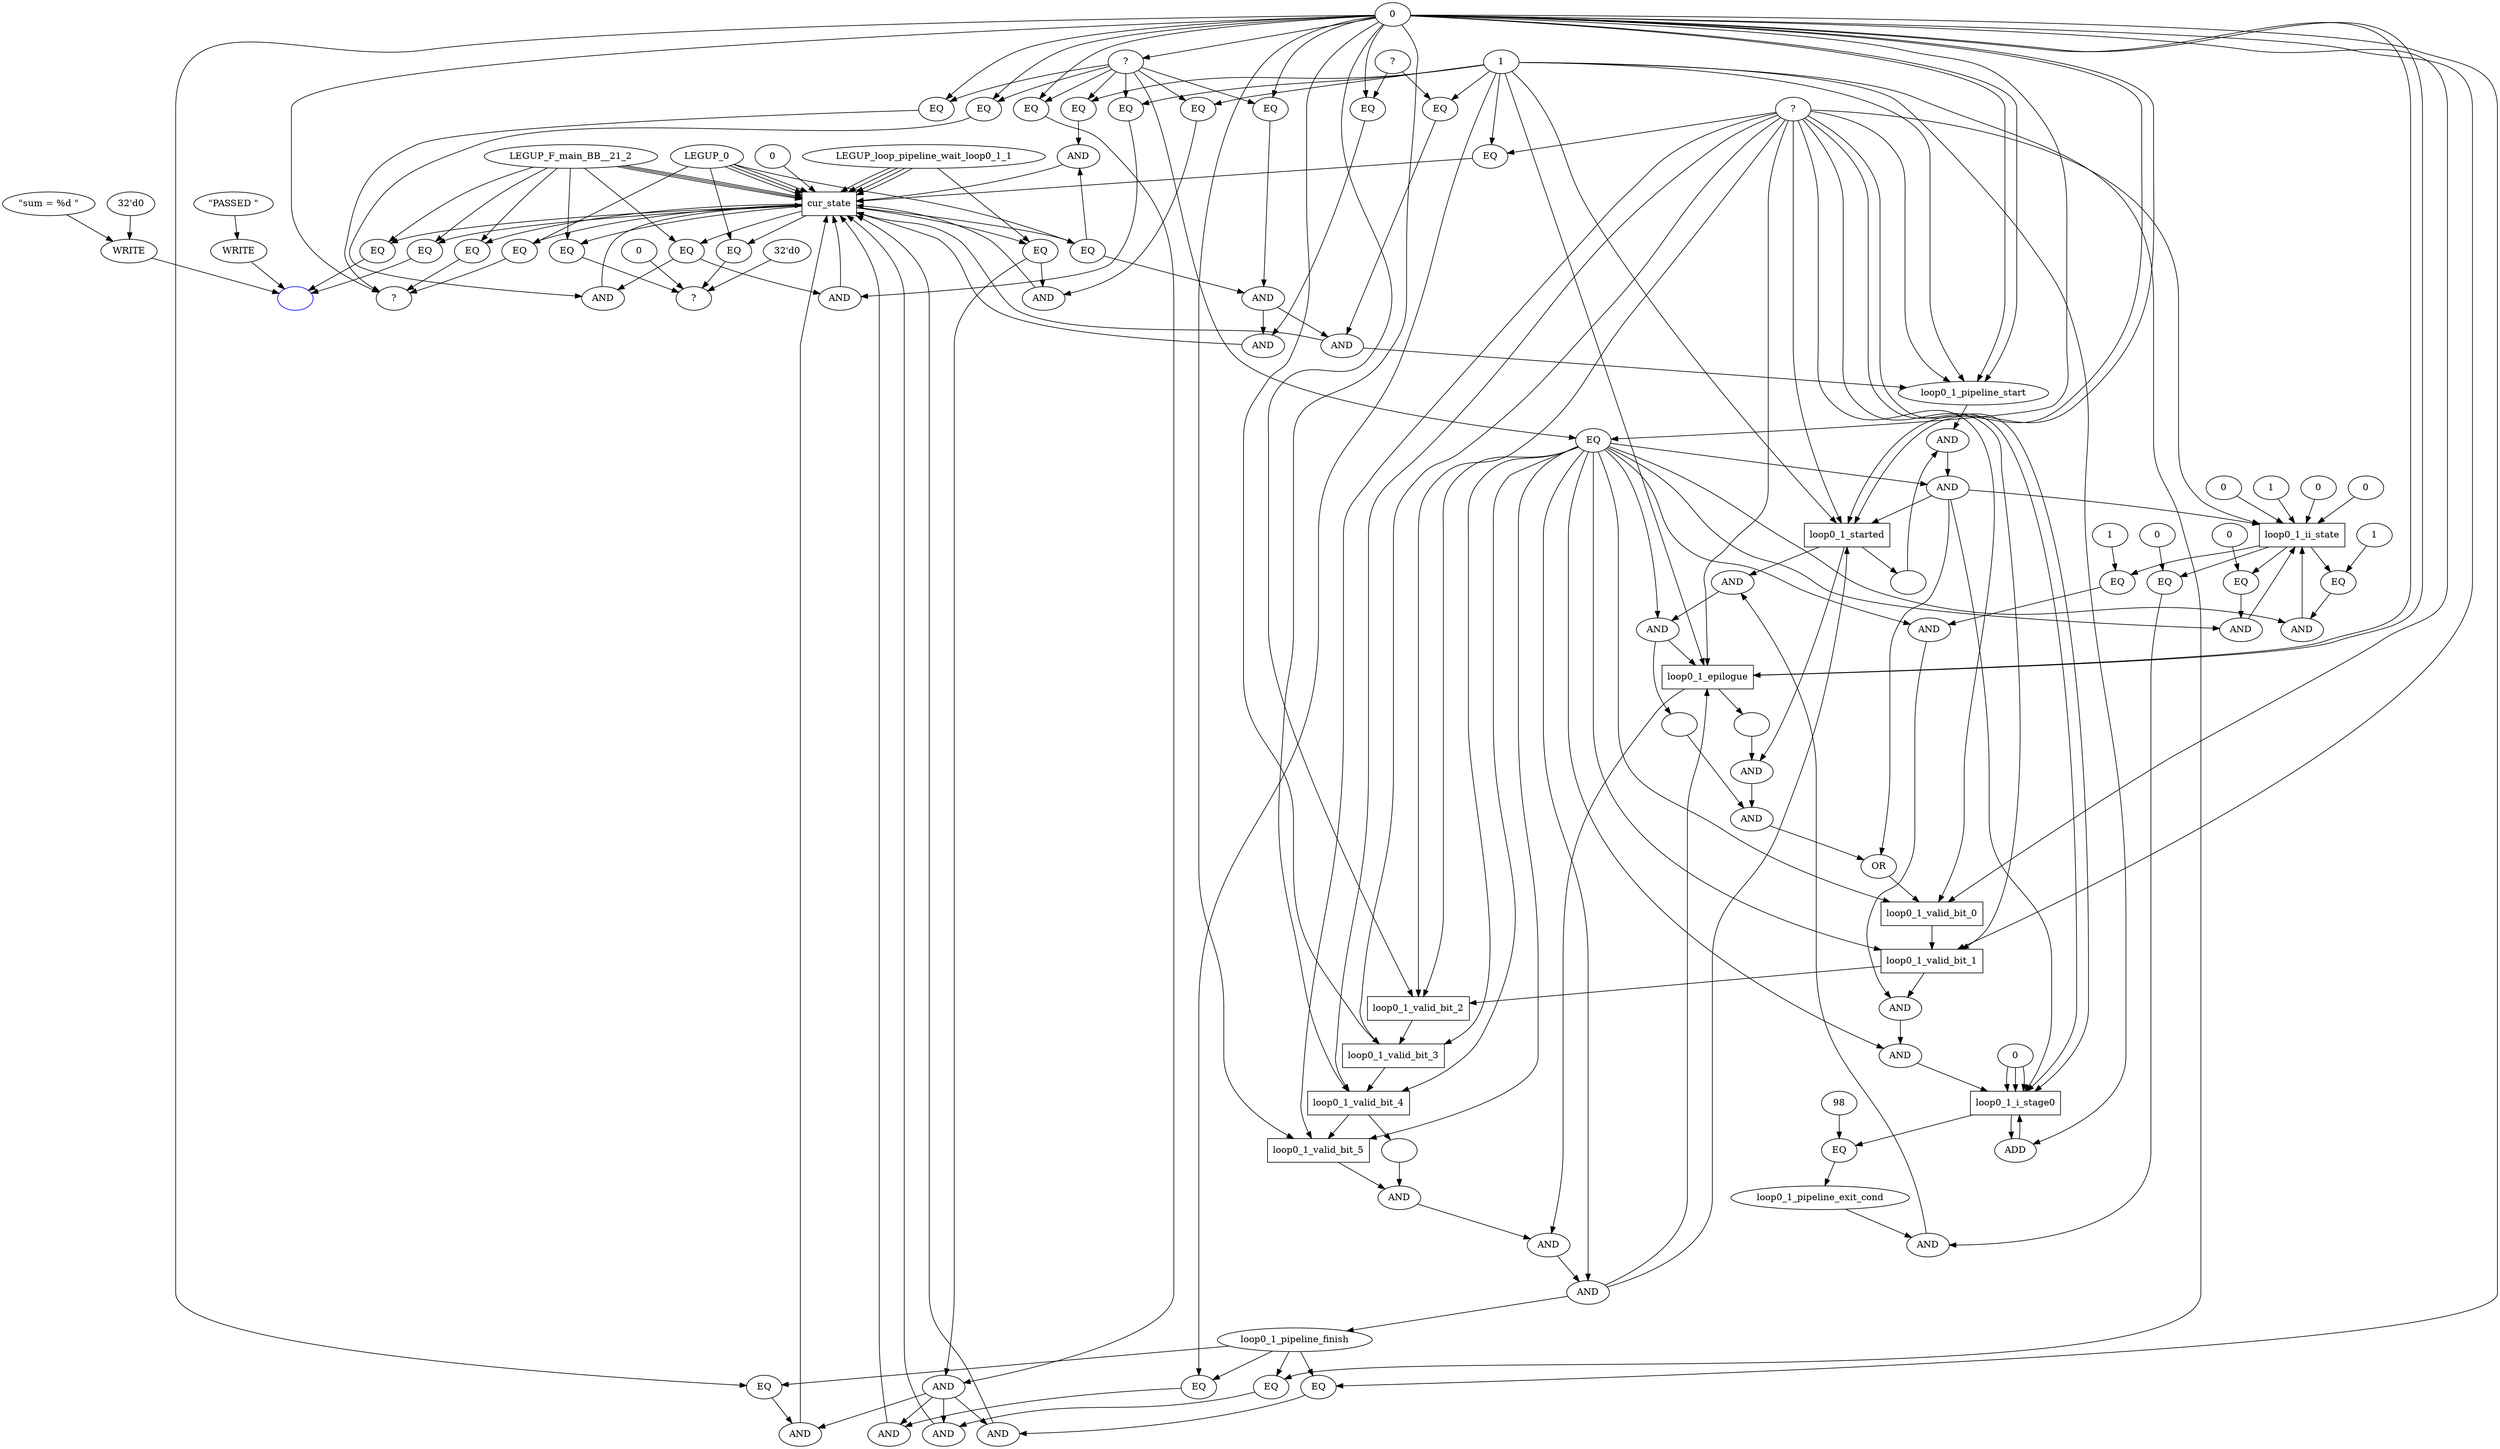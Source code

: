 //----------------------------------------------------------------------------//
// Generated by LegUp High-Level Synthesis Tool Version 4.0 (http://legup.org)
// Compiled: Mon Jun  4 15:32:40 2018
// University of Toronto
// For research and academic purposes only. Commercial use is prohibited.
// Please send bugs to: legup@eecg.toronto.edu
// Date: Wed Jan  2 17:37:41 2019
//----------------------------------------------------------------------------//

digraph {
Node0x40f0940[label="?"];
Node0x40f0e10[label="0"];
Node0x40f0e10 -> Node0x40f0940;
Node0x40f1030[label="EQ"];
Node0x40f1030 -> Node0x40f0940;
Node0x40f1430[label="EQ"];
Node0x40f1430 -> Node0x40f0940;
Node0x40ffb30[label="EQ"];
Node0x40ffb30 -> Node0x40f0940;
Node0x40f0bc0[label="?"];
Node0x40ffe20[label="0"];
Node0x40ffe20 -> Node0x40f0bc0;
Node0x4100020[label="32'd0"];
Node0x4100020 -> Node0x40f0bc0;
Node0x4100240[label="EQ"];
Node0x4100240 -> Node0x40f0bc0;
Node0x4100510[label="EQ"];
Node0x4100510 -> Node0x40f0bc0;
Node0x4174730[label="",color=blue,color=blue];
Node0x4174830[label="WRITE"];
Node0x4174830 -> Node0x4174730;
Node0x4174e90[label="WRITE"];
Node0x4174e90 -> Node0x4174730;
Node0x4175290[label="EQ"];
Node0x4175290 -> Node0x4174730;
Node0x4175580[label="EQ"];
Node0x4175580 -> Node0x4174730;
Node0x40f0a90[label="?"];
Node0x40f0a90 -> Node0x40f1030;
Node0x40f0e10 -> Node0x40f1030;
Node0x40f2670[label="cur_state",shape=box];
Node0x40f2670 -> Node0x40f1430;
Node0x40f2850[label="LEGUP_0"];
Node0x40f2850 -> Node0x40f1430;
Node0x40f2670 -> Node0x40ffb30;
Node0x40f2d20[label="LEGUP_F_main_BB__21_2"];
Node0x40f2d20 -> Node0x40ffb30;
Node0x40f2670 -> Node0x4100240;
Node0x40f2850 -> Node0x4100240;
Node0x40f2670 -> Node0x4100510;
Node0x40f2d20 -> Node0x4100510;
Node0x4174a50[label="\"sum = %d \""];
Node0x4174a50 -> Node0x4174830;
Node0x4174c70[label="32'd0"];
Node0x4174c70 -> Node0x4174830;
Node0x4175090[label="\"PASSED \""];
Node0x4175090 -> Node0x4174e90;
Node0x40f2670 -> Node0x4175290;
Node0x40f2d20 -> Node0x4175290;
Node0x40f2670 -> Node0x4175580;
Node0x40f2d20 -> Node0x4175580;
Node0x40f0e10 -> Node0x40f0a90;
Node0x40f2850 -> Node0x40f2670;
Node0x40f2a70[label="LEGUP_loop_pipeline_wait_loop0_1_1"];
Node0x40f2a70 -> Node0x40f2670;
Node0x40f2850 -> Node0x40f2670;
Node0x40f2a70 -> Node0x40f2670;
Node0x40f2d20 -> Node0x40f2670;
Node0x40f2a70 -> Node0x40f2670;
Node0x40f2d20 -> Node0x40f2670;
Node0x40f2a70 -> Node0x40f2670;
Node0x40f2d20 -> Node0x40f2670;
Node0x40f2850 -> Node0x40f2670;
Node0x40f2e40[label="0"];
Node0x40f2e40 -> Node0x40f2670;
Node0x40f3310[label="AND"];
Node0x40f3310 -> Node0x40f2670;
Node0x40f3c80[label="AND"];
Node0x40f3c80 -> Node0x40f2670;
Node0x40f4710[label="AND"];
Node0x40f4710 -> Node0x40f2670;
Node0x40f4c40[label="AND"];
Node0x40f4c40 -> Node0x40f2670;
Node0x40f53e0[label="AND"];
Node0x40f53e0 -> Node0x40f2670;
Node0x40fdb30[label="AND"];
Node0x40fdb30 -> Node0x40f2670;
Node0x40fe0f0[label="AND"];
Node0x40fe0f0 -> Node0x40f2670;
Node0x40fe620[label="AND"];
Node0x40fe620 -> Node0x40f2670;
Node0x40feb50[label="AND"];
Node0x40feb50 -> Node0x40f2670;
Node0x40ff2f0[label="AND"];
Node0x40ff2f0 -> Node0x40f2670;
Node0x40ff820[label="EQ"];
Node0x40ff820 -> Node0x40f2670;
Node0x40f3510[label="EQ"];
Node0x40f3510 -> Node0x40f3310;
Node0x40f3810[label="EQ"];
Node0x40f3810 -> Node0x40f3310;
Node0x40f3e60[label="AND"];
Node0x40f3e60 -> Node0x40f3c80;
Node0x40f43d0[label="EQ"];
Node0x40f43d0 -> Node0x40f3c80;
Node0x40f3e60 -> Node0x40f4710;
Node0x40f4960[label="EQ"];
Node0x40f4960 -> Node0x40f4710;
Node0x40f4e20[label="EQ"];
Node0x40f4e20 -> Node0x40f4c40;
Node0x40f5120[label="EQ"];
Node0x40f5120 -> Node0x40f4c40;
Node0x40f55c0[label="AND"];
Node0x40f55c0 -> Node0x40f53e0;
Node0x40f5b30[label="EQ"];
Node0x40f5b30 -> Node0x40f53e0;
Node0x40f55c0 -> Node0x40fdb30;
Node0x40fde10[label="EQ"];
Node0x40fde10 -> Node0x40fdb30;
Node0x40f55c0 -> Node0x40fe0f0;
Node0x40fe340[label="EQ"];
Node0x40fe340 -> Node0x40fe0f0;
Node0x40f55c0 -> Node0x40fe620;
Node0x40fe870[label="EQ"];
Node0x40fe870 -> Node0x40fe620;
Node0x40fed30[label="EQ"];
Node0x40fed30 -> Node0x40feb50;
Node0x40ff030[label="EQ"];
Node0x40ff030 -> Node0x40feb50;
Node0x40fed30 -> Node0x40ff2f0;
Node0x40ff540[label="EQ"];
Node0x40ff540 -> Node0x40ff2f0;
Node0x40f06c0[label="?"];
Node0x40f06c0 -> Node0x40ff820;
Node0x40f3a60[label="1"];
Node0x40f3a60 -> Node0x40ff820;
Node0x40f2670 -> Node0x40f3510;
Node0x40f2850 -> Node0x40f3510;
Node0x40f0a90 -> Node0x40f3810;
Node0x40f3a60 -> Node0x40f3810;
Node0x40f3510 -> Node0x40f3e60;
Node0x40f40f0[label="EQ"];
Node0x40f40f0 -> Node0x40f3e60;
Node0x40f07f0[label="?"];
Node0x40f07f0 -> Node0x40f43d0;
Node0x40f3a60 -> Node0x40f43d0;
Node0x40f07f0 -> Node0x40f4960;
Node0x40f0e10 -> Node0x40f4960;
Node0x40f2670 -> Node0x40f4e20;
Node0x40f2a70 -> Node0x40f4e20;
Node0x40f0a90 -> Node0x40f5120;
Node0x40f3a60 -> Node0x40f5120;
Node0x40f4e20 -> Node0x40f55c0;
Node0x40f5850[label="EQ"];
Node0x40f5850 -> Node0x40f55c0;
Node0x40f5d30[label="loop0_1_pipeline_finish"];
Node0x40f5d30 -> Node0x40f5b30;
Node0x40f3a60 -> Node0x40f5b30;
Node0x40f5d30 -> Node0x40fde10;
Node0x40f0e10 -> Node0x40fde10;
Node0x40f5d30 -> Node0x40fe340;
Node0x40f3a60 -> Node0x40fe340;
Node0x40f5d30 -> Node0x40fe870;
Node0x40f0e10 -> Node0x40fe870;
Node0x40f2670 -> Node0x40fed30;
Node0x40f2d20 -> Node0x40fed30;
Node0x40f0a90 -> Node0x40ff030;
Node0x40f3a60 -> Node0x40ff030;
Node0x40f0a90 -> Node0x40ff540;
Node0x40f0e10 -> Node0x40ff540;
Node0x40f0a90 -> Node0x40f40f0;
Node0x40f0e10 -> Node0x40f40f0;
Node0x40f0a90 -> Node0x40f5850;
Node0x40f0e10 -> Node0x40f5850;
Node0x40f5f30[label="AND"];
Node0x40f5f30 -> Node0x40f5d30;
Node0x40f6150[label="EQ"];
Node0x40f6150 -> Node0x40f5f30;
Node0x40f6450[label="AND"];
Node0x40f6450 -> Node0x40f5f30;
Node0x40f0a90 -> Node0x40f6150;
Node0x40f0e10 -> Node0x40f6150;
Node0x40f6650[label="loop0_1_epilogue",shape=box];
Node0x40f6650 -> Node0x40f6450;
Node0x40fc960[label="AND"];
Node0x40fc960 -> Node0x40f6450;
Node0x40f0e10 -> Node0x40f6650;
Node0x40f3a60 -> Node0x40f6650;
Node0x40f0e10 -> Node0x40f6650;
Node0x40f06c0 -> Node0x40f6650;
Node0x40f6a40[label="AND"];
Node0x40f6a40 -> Node0x40f6650;
Node0x40f5f30 -> Node0x40f6650;
Node0x40fcb80[label=""];
Node0x40fcb80 -> Node0x40fc960;
Node0x40fd750[label="loop0_1_valid_bit_5",shape=box];
Node0x40fd750 -> Node0x40fc960;
Node0x40f6150 -> Node0x40f6a40;
Node0x40f6cd0[label="AND"];
Node0x40f6cd0 -> Node0x40f6a40;
Node0x40fcd80[label="loop0_1_valid_bit_4",shape=box];
Node0x40fcd80 -> Node0x40fcb80;
Node0x40fcd80 -> Node0x40fd750;
Node0x40f0e10 -> Node0x40fd750;
Node0x40f6150 -> Node0x40fd750;
Node0x40f06c0 -> Node0x40fd750;
Node0x40f6ef0[label="loop0_1_started",shape=box];
Node0x40f6ef0 -> Node0x40f6cd0;
Node0x40f7db0[label="AND"];
Node0x40f7db0 -> Node0x40f6cd0;
Node0x40fcfa0[label="loop0_1_valid_bit_3",shape=box];
Node0x40fcfa0 -> Node0x40fcd80;
Node0x40f0e10 -> Node0x40fcd80;
Node0x40f6150 -> Node0x40fcd80;
Node0x40f06c0 -> Node0x40fcd80;
Node0x40f0e10 -> Node0x40f6ef0;
Node0x40f3a60 -> Node0x40f6ef0;
Node0x40f0e10 -> Node0x40f6ef0;
Node0x40f06c0 -> Node0x40f6ef0;
Node0x40f7260[label="AND"];
Node0x40f7260 -> Node0x40f6ef0;
Node0x40f5f30 -> Node0x40f6ef0;
Node0x40f7fd0[label="EQ"];
Node0x40f7fd0 -> Node0x40f7db0;
Node0x40f9cc0[label="loop0_1_pipeline_exit_cond"];
Node0x40f9cc0 -> Node0x40f7db0;
Node0x40fd1c0[label="loop0_1_valid_bit_2",shape=box];
Node0x40fd1c0 -> Node0x40fcfa0;
Node0x40f0e10 -> Node0x40fcfa0;
Node0x40f6150 -> Node0x40fcfa0;
Node0x40f06c0 -> Node0x40fcfa0;
Node0x40f6150 -> Node0x40f7260;
Node0x40f74f0[label="AND"];
Node0x40f74f0 -> Node0x40f7260;
Node0x40f81d0[label="loop0_1_ii_state",shape=box];
Node0x40f81d0 -> Node0x40f7fd0;
Node0x40f9ac0[label="0"];
Node0x40f9ac0 -> Node0x40f7fd0;
Node0x40f9ec0[label="EQ"];
Node0x40f9ec0 -> Node0x40f9cc0;
Node0x40fb4c0[label="loop0_1_valid_bit_1",shape=box];
Node0x40fb4c0 -> Node0x40fd1c0;
Node0x40f0e10 -> Node0x40fd1c0;
Node0x40f6150 -> Node0x40fd1c0;
Node0x40f06c0 -> Node0x40fd1c0;
Node0x40f7710[label="loop0_1_pipeline_start"];
Node0x40f7710 -> Node0x40f74f0;
Node0x40f7af0[label=""];
Node0x40f7af0 -> Node0x40f74f0;
Node0x40f83f0[label="0"];
Node0x40f83f0 -> Node0x40f81d0;
Node0x40f8610[label="0"];
Node0x40f8610 -> Node0x40f81d0;
Node0x40f8830[label="1"];
Node0x40f8830 -> Node0x40f81d0;
Node0x40f8a40[label="0"];
Node0x40f8a40 -> Node0x40f81d0;
Node0x40f06c0 -> Node0x40f81d0;
Node0x40f7260 -> Node0x40f81d0;
Node0x40f8ce0[label="AND"];
Node0x40f8ce0 -> Node0x40f81d0;
Node0x40f93e0[label="AND"];
Node0x40f93e0 -> Node0x40f81d0;
Node0x40fa0c0[label="loop0_1_i_stage0",shape=box];
Node0x40fa0c0 -> Node0x40f9ec0;
Node0x40fc710[label="98"];
Node0x40fc710 -> Node0x40f9ec0;
Node0x40fb6c0[label="loop0_1_valid_bit_0",shape=box];
Node0x40fb6c0 -> Node0x40fb4c0;
Node0x40f0e10 -> Node0x40fb4c0;
Node0x40f6150 -> Node0x40fb4c0;
Node0x40f06c0 -> Node0x40fb4c0;
Node0x40f0e10 -> Node0x40f7710;
Node0x40f0e10 -> Node0x40f7710;
Node0x40f3a60 -> Node0x40f7710;
Node0x40f06c0 -> Node0x40f7710;
Node0x40f3c80 -> Node0x40f7710;
Node0x40f6ef0 -> Node0x40f7af0;
Node0x40f6150 -> Node0x40f8ce0;
Node0x40f8f50[label="EQ"];
Node0x40f8f50 -> Node0x40f8ce0;
Node0x40f6150 -> Node0x40f93e0;
Node0x40f9630[label="EQ"];
Node0x40f9630 -> Node0x40f93e0;
Node0x40fa2e0[label="0"];
Node0x40fa2e0 -> Node0x40fa0c0;
Node0x40fa2e0 -> Node0x40fa0c0;
Node0x40fa570[label="ADD"];
Node0x40fa570 -> Node0x40fa0c0;
Node0x40fa2e0 -> Node0x40fa0c0;
Node0x40f06c0 -> Node0x40fa0c0;
Node0x40f7260 -> Node0x40fa0c0;
Node0x40fa930[label="AND"];
Node0x40fa930 -> Node0x40fa0c0;
Node0x40f06c0 -> Node0x40fa0c0;
Node0x40fb8c0[label="OR"];
Node0x40fb8c0 -> Node0x40fb6c0;
Node0x40f0e10 -> Node0x40fb6c0;
Node0x40f6150 -> Node0x40fb6c0;
Node0x40f06c0 -> Node0x40fb6c0;
Node0x40f81d0 -> Node0x40f8f50;
Node0x40f91c0[label="0"];
Node0x40f91c0 -> Node0x40f8f50;
Node0x40f81d0 -> Node0x40f9630;
Node0x40f98a0[label="1"];
Node0x40f98a0 -> Node0x40f9630;
Node0x40fa0c0 -> Node0x40fa570;
Node0x40f3a60 -> Node0x40fa570;
Node0x40f6150 -> Node0x40fa930;
Node0x40faba0[label="AND"];
Node0x40faba0 -> Node0x40fa930;
Node0x40f7260 -> Node0x40fb8c0;
Node0x40fbb50[label="AND"];
Node0x40fbb50 -> Node0x40fb8c0;
Node0x40fadc0[label="AND"];
Node0x40fadc0 -> Node0x40faba0;
Node0x40fb4c0 -> Node0x40faba0;
Node0x40fbd70[label="AND"];
Node0x40fbd70 -> Node0x40fbb50;
Node0x40fc250[label=""];
Node0x40fc250 -> Node0x40fbb50;
Node0x40f6150 -> Node0x40fadc0;
Node0x40fb030[label="EQ"];
Node0x40fb030 -> Node0x40fadc0;
Node0x40f6ef0 -> Node0x40fbd70;
Node0x40fbfe0[label=""];
Node0x40fbfe0 -> Node0x40fbd70;
Node0x40f6a40 -> Node0x40fc250;
Node0x40f81d0 -> Node0x40fb030;
Node0x40fb2a0[label="1"];
Node0x40fb2a0 -> Node0x40fb030;
Node0x40f6650 -> Node0x40fbfe0;
}
